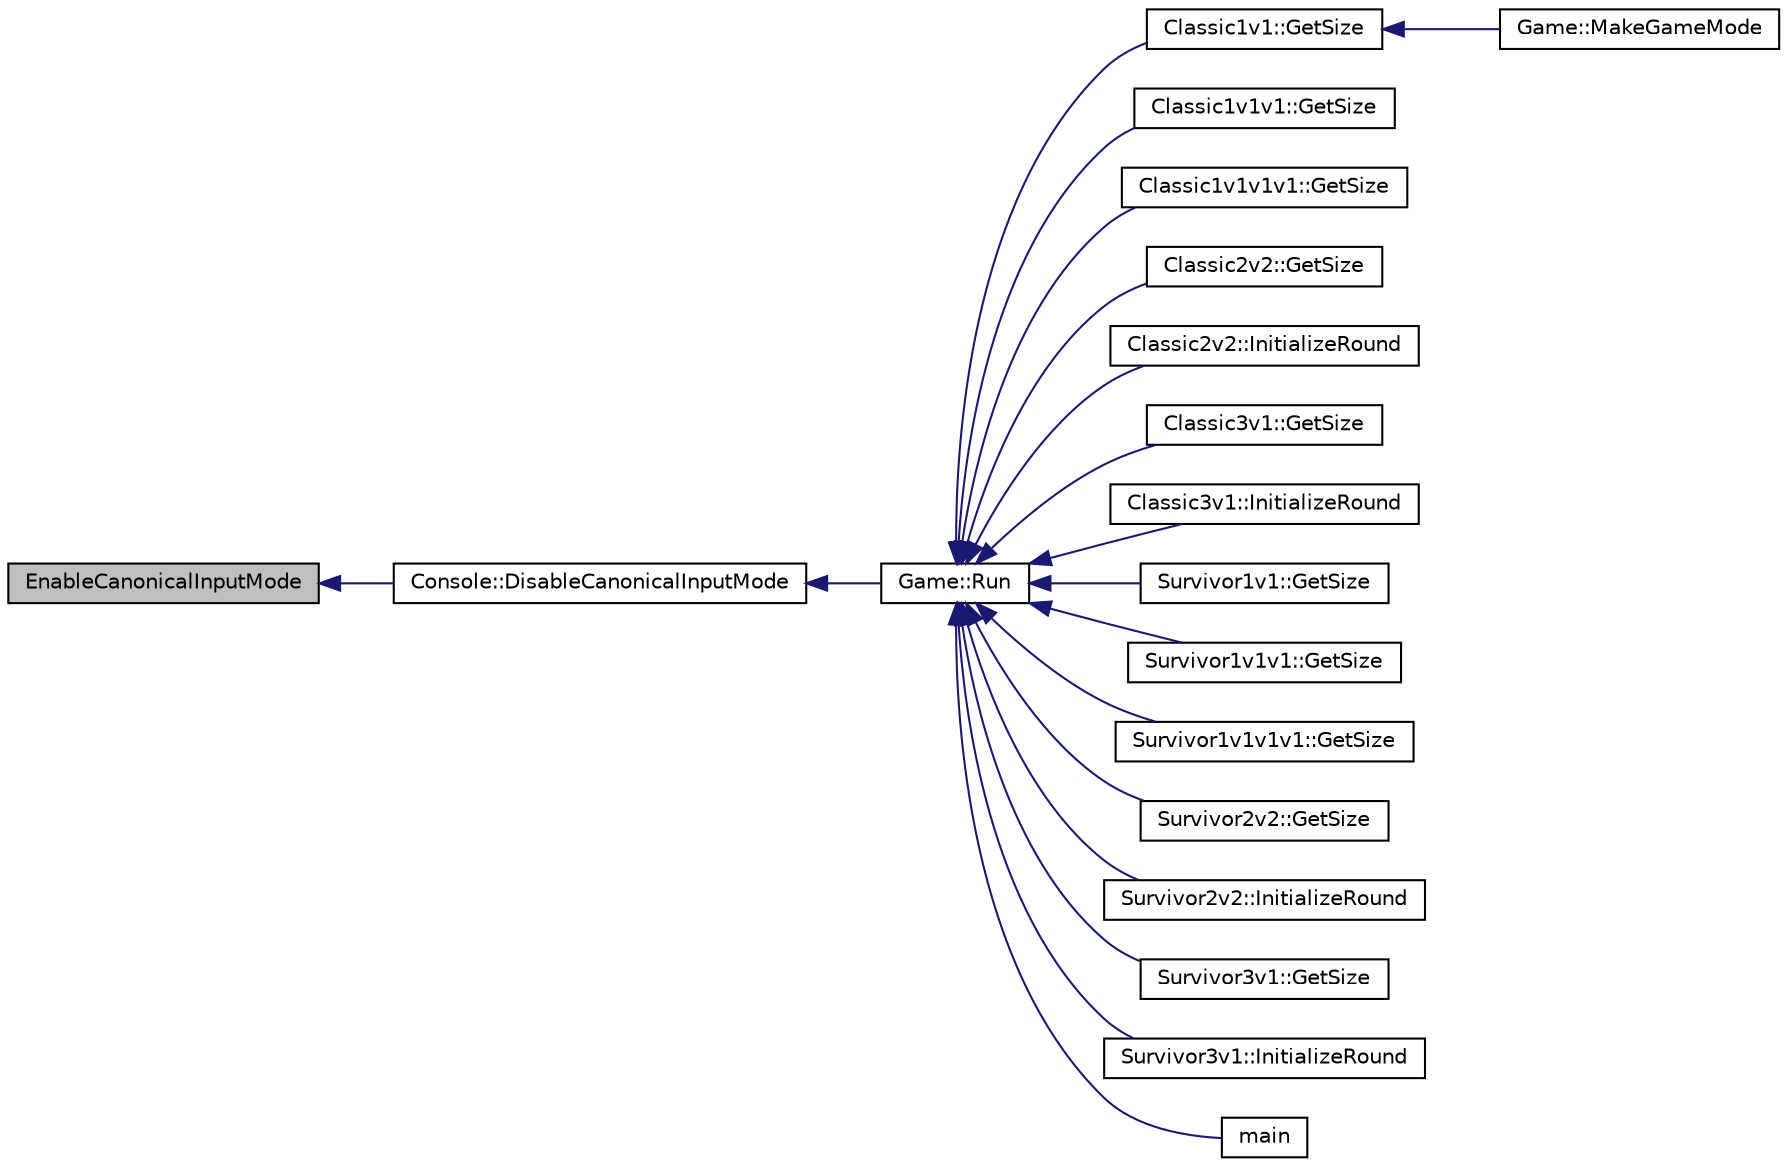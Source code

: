 digraph G
{
  edge [fontname="Helvetica",fontsize="10",labelfontname="Helvetica",labelfontsize="10"];
  node [fontname="Helvetica",fontsize="10",shape=record];
  rankdir="LR";
  Node1 [label="EnableCanonicalInputMode",height=0.2,width=0.4,color="black", fillcolor="grey75", style="filled" fontcolor="black"];
  Node1 -> Node2 [dir="back",color="midnightblue",fontsize="10",style="solid",fontname="Helvetica"];
  Node2 [label="Console::DisableCanonicalInputMode",height=0.2,width=0.4,color="black", fillcolor="white", style="filled",URL="$namespace_console.html#a593b7cc9376ca8d05ab3f2cd37ec57e0",tooltip="Allows getting input without buffering, which means that the user need not press &#39;Enter&#39; to send inpu..."];
  Node2 -> Node3 [dir="back",color="midnightblue",fontsize="10",style="solid",fontname="Helvetica"];
  Node3 [label="Game::Run",height=0.2,width=0.4,color="black", fillcolor="white", style="filled",URL="$namespace_game.html#a1880d9816a978b82bb91e4679743173d",tooltip="Main loop, handles just about everything."];
  Node3 -> Node4 [dir="back",color="midnightblue",fontsize="10",style="solid",fontname="Helvetica"];
  Node4 [label="Classic1v1::GetSize",height=0.2,width=0.4,color="black", fillcolor="white", style="filled",URL="$namespace_classic1v1.html#a0a1649cc7c0acc6f41fb5a14f945b08b"];
  Node4 -> Node5 [dir="back",color="midnightblue",fontsize="10",style="solid",fontname="Helvetica"];
  Node5 [label="Game::MakeGameMode",height=0.2,width=0.4,color="black", fillcolor="white", style="filled",URL="$namespace_game.html#a20caed2af94cb7f28ee1bee65f6ac4b9"];
  Node3 -> Node6 [dir="back",color="midnightblue",fontsize="10",style="solid",fontname="Helvetica"];
  Node6 [label="Classic1v1v1::GetSize",height=0.2,width=0.4,color="black", fillcolor="white", style="filled",URL="$namespace_classic1v1v1.html#afb2ed4eb4be6aab63332f1c3c4573570"];
  Node3 -> Node7 [dir="back",color="midnightblue",fontsize="10",style="solid",fontname="Helvetica"];
  Node7 [label="Classic1v1v1v1::GetSize",height=0.2,width=0.4,color="black", fillcolor="white", style="filled",URL="$namespace_classic1v1v1v1.html#a66cf6eda987178d125d9c3249ff69cd9"];
  Node3 -> Node8 [dir="back",color="midnightblue",fontsize="10",style="solid",fontname="Helvetica"];
  Node8 [label="Classic2v2::GetSize",height=0.2,width=0.4,color="black", fillcolor="white", style="filled",URL="$namespace_classic2v2.html#a423c6b8d743e7135f76745657c0d9e05"];
  Node3 -> Node9 [dir="back",color="midnightblue",fontsize="10",style="solid",fontname="Helvetica"];
  Node9 [label="Classic2v2::InitializeRound",height=0.2,width=0.4,color="black", fillcolor="white", style="filled",URL="$namespace_classic2v2.html#a1c1eec3b76d6ce5263448b60dfbecbab"];
  Node3 -> Node10 [dir="back",color="midnightblue",fontsize="10",style="solid",fontname="Helvetica"];
  Node10 [label="Classic3v1::GetSize",height=0.2,width=0.4,color="black", fillcolor="white", style="filled",URL="$namespace_classic3v1.html#aa832970ab6f9a91eccec75682d442326"];
  Node3 -> Node11 [dir="back",color="midnightblue",fontsize="10",style="solid",fontname="Helvetica"];
  Node11 [label="Classic3v1::InitializeRound",height=0.2,width=0.4,color="black", fillcolor="white", style="filled",URL="$namespace_classic3v1.html#a9f41f5039a16783ba5d9b429975c1fdd"];
  Node3 -> Node12 [dir="back",color="midnightblue",fontsize="10",style="solid",fontname="Helvetica"];
  Node12 [label="Survivor1v1::GetSize",height=0.2,width=0.4,color="black", fillcolor="white", style="filled",URL="$namespace_survivor1v1.html#acef0b30f923f594ae2f280204681bfe0"];
  Node3 -> Node13 [dir="back",color="midnightblue",fontsize="10",style="solid",fontname="Helvetica"];
  Node13 [label="Survivor1v1v1::GetSize",height=0.2,width=0.4,color="black", fillcolor="white", style="filled",URL="$namespace_survivor1v1v1.html#a70aaec44f9ad2b27313e90ed45518752"];
  Node3 -> Node14 [dir="back",color="midnightblue",fontsize="10",style="solid",fontname="Helvetica"];
  Node14 [label="Survivor1v1v1v1::GetSize",height=0.2,width=0.4,color="black", fillcolor="white", style="filled",URL="$namespace_survivor1v1v1v1.html#a092c4103ce87dc8a483c4e1e7530037c"];
  Node3 -> Node15 [dir="back",color="midnightblue",fontsize="10",style="solid",fontname="Helvetica"];
  Node15 [label="Survivor2v2::GetSize",height=0.2,width=0.4,color="black", fillcolor="white", style="filled",URL="$namespace_survivor2v2.html#a9c7a35411f8f12c0f26206cb4d4c08f7"];
  Node3 -> Node16 [dir="back",color="midnightblue",fontsize="10",style="solid",fontname="Helvetica"];
  Node16 [label="Survivor2v2::InitializeRound",height=0.2,width=0.4,color="black", fillcolor="white", style="filled",URL="$namespace_survivor2v2.html#a8a6967a52493508e985d6daf3d2ac0e3"];
  Node3 -> Node17 [dir="back",color="midnightblue",fontsize="10",style="solid",fontname="Helvetica"];
  Node17 [label="Survivor3v1::GetSize",height=0.2,width=0.4,color="black", fillcolor="white", style="filled",URL="$namespace_survivor3v1.html#a371018a188c999d6df5499b3f9e98c10"];
  Node3 -> Node18 [dir="back",color="midnightblue",fontsize="10",style="solid",fontname="Helvetica"];
  Node18 [label="Survivor3v1::InitializeRound",height=0.2,width=0.4,color="black", fillcolor="white", style="filled",URL="$namespace_survivor3v1.html#af1fbdf4a382cb327b05f8737f6fbefb3"];
  Node3 -> Node19 [dir="back",color="midnightblue",fontsize="10",style="solid",fontname="Helvetica"];
  Node19 [label="main",height=0.2,width=0.4,color="black", fillcolor="white", style="filled",URL="$main_8cpp.html#a3c04138a5bfe5d72780bb7e82a18e627",tooltip="Main file - Runnable."];
}
